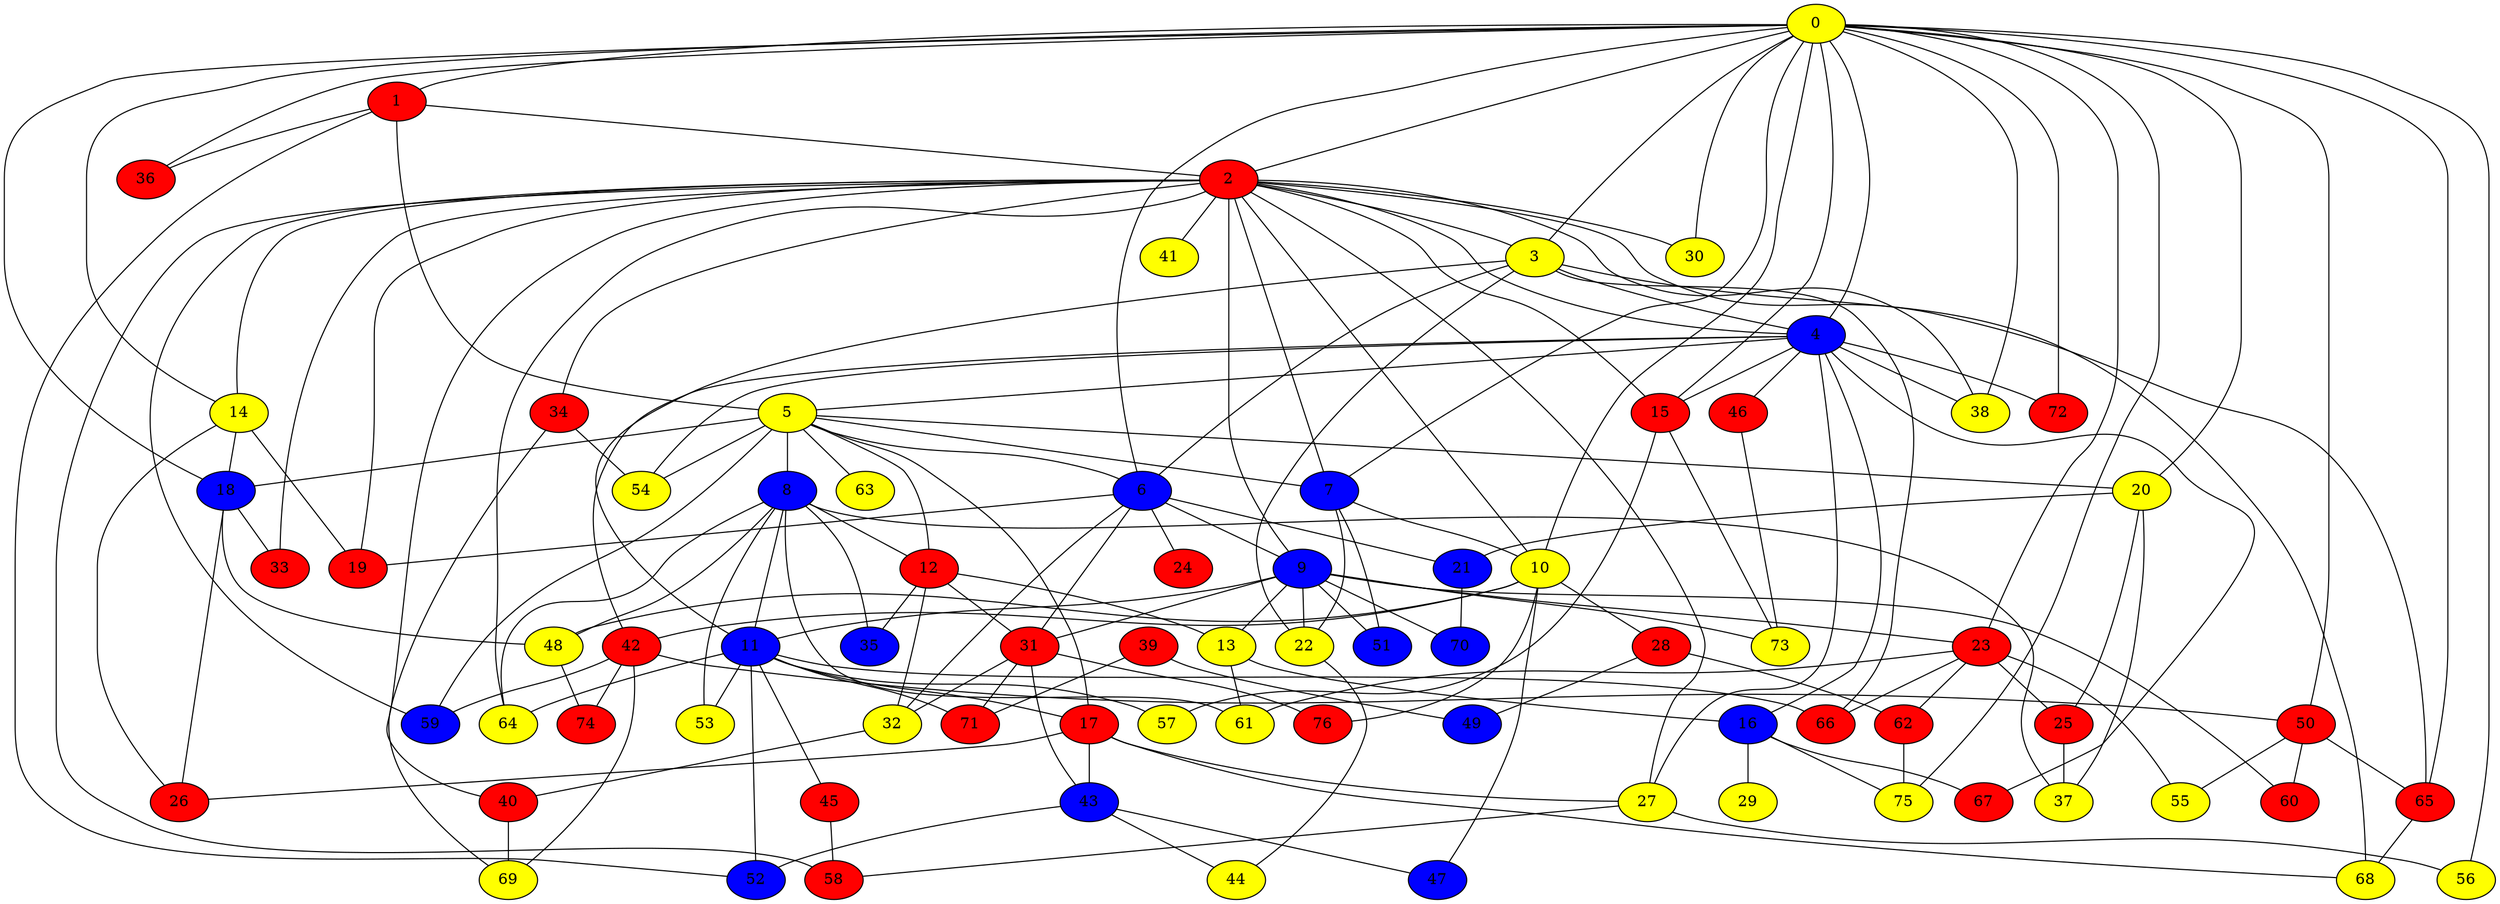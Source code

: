 graph {
0 [style = filled fillcolor = yellow];
1 [style = filled fillcolor = red];
2 [style = filled fillcolor = red];
3 [style = filled fillcolor = yellow];
4 [style = filled fillcolor = blue];
5 [style = filled fillcolor = yellow];
6 [style = filled fillcolor = blue];
7 [style = filled fillcolor = blue];
8 [style = filled fillcolor = blue];
9 [style = filled fillcolor = blue];
10 [style = filled fillcolor = yellow];
11 [style = filled fillcolor = blue];
12 [style = filled fillcolor = red];
13 [style = filled fillcolor = yellow];
14 [style = filled fillcolor = yellow];
15 [style = filled fillcolor = red];
16 [style = filled fillcolor = blue];
17 [style = filled fillcolor = red];
18 [style = filled fillcolor = blue];
19 [style = filled fillcolor = red];
20 [style = filled fillcolor = yellow];
21 [style = filled fillcolor = blue];
22 [style = filled fillcolor = yellow];
23 [style = filled fillcolor = red];
24 [style = filled fillcolor = red];
25 [style = filled fillcolor = red];
26 [style = filled fillcolor = red];
27 [style = filled fillcolor = yellow];
28 [style = filled fillcolor = red];
29 [style = filled fillcolor = yellow];
30 [style = filled fillcolor = yellow];
31 [style = filled fillcolor = red];
32 [style = filled fillcolor = yellow];
33 [style = filled fillcolor = red];
34 [style = filled fillcolor = red];
35 [style = filled fillcolor = blue];
36 [style = filled fillcolor = red];
37 [style = filled fillcolor = yellow];
38 [style = filled fillcolor = yellow];
39 [style = filled fillcolor = red];
40 [style = filled fillcolor = red];
41 [style = filled fillcolor = yellow];
42 [style = filled fillcolor = red];
43 [style = filled fillcolor = blue];
44 [style = filled fillcolor = yellow];
45 [style = filled fillcolor = red];
46 [style = filled fillcolor = red];
47 [style = filled fillcolor = blue];
48 [style = filled fillcolor = yellow];
49 [style = filled fillcolor = blue];
50 [style = filled fillcolor = red];
51 [style = filled fillcolor = blue];
52 [style = filled fillcolor = blue];
53 [style = filled fillcolor = yellow];
54 [style = filled fillcolor = yellow];
55 [style = filled fillcolor = yellow];
56 [style = filled fillcolor = yellow];
57 [style = filled fillcolor = yellow];
58 [style = filled fillcolor = red];
59 [style = filled fillcolor = blue];
60 [style = filled fillcolor = red];
61 [style = filled fillcolor = yellow];
62 [style = filled fillcolor = red];
63 [style = filled fillcolor = yellow];
64 [style = filled fillcolor = yellow];
65 [style = filled fillcolor = red];
66 [style = filled fillcolor = red];
67 [style = filled fillcolor = red];
68 [style = filled fillcolor = yellow];
69 [style = filled fillcolor = yellow];
70 [style = filled fillcolor = blue];
71 [style = filled fillcolor = red];
72 [style = filled fillcolor = red];
73 [style = filled fillcolor = yellow];
74 [style = filled fillcolor = red];
75 [style = filled fillcolor = yellow];
76 [style = filled fillcolor = red];
0 -- 4;
0 -- 3;
0 -- 2;
0 -- 1;
0 -- 6;
0 -- 7;
0 -- 10;
0 -- 14;
0 -- 15;
0 -- 18;
0 -- 20;
0 -- 23;
0 -- 30;
0 -- 36;
0 -- 38;
0 -- 50;
0 -- 56;
0 -- 65;
0 -- 72;
0 -- 75;
1 -- 2;
1 -- 5;
1 -- 36;
1 -- 52;
2 -- 3;
2 -- 4;
2 -- 7;
2 -- 9;
2 -- 10;
2 -- 14;
2 -- 15;
2 -- 19;
2 -- 27;
2 -- 30;
2 -- 33;
2 -- 34;
2 -- 38;
2 -- 40;
2 -- 41;
2 -- 58;
2 -- 59;
2 -- 64;
2 -- 65;
3 -- 4;
3 -- 6;
3 -- 11;
3 -- 22;
3 -- 66;
3 -- 68;
4 -- 5;
4 -- 15;
4 -- 16;
4 -- 27;
4 -- 38;
4 -- 42;
4 -- 46;
4 -- 54;
4 -- 67;
4 -- 72;
5 -- 6;
5 -- 7;
5 -- 8;
5 -- 12;
5 -- 17;
5 -- 18;
5 -- 20;
5 -- 54;
5 -- 59;
5 -- 63;
6 -- 9;
6 -- 19;
6 -- 21;
6 -- 24;
6 -- 31;
6 -- 32;
7 -- 10;
7 -- 22;
7 -- 51;
8 -- 11;
8 -- 12;
8 -- 35;
8 -- 37;
8 -- 48;
8 -- 53;
8 -- 61;
8 -- 64;
9 -- 11;
9 -- 13;
9 -- 22;
9 -- 23;
9 -- 31;
9 -- 51;
9 -- 60;
9 -- 70;
9 -- 73;
10 -- 28;
10 -- 42;
10 -- 47;
10 -- 48;
10 -- 76;
11 -- 17;
11 -- 45;
11 -- 52;
11 -- 53;
11 -- 57;
11 -- 64;
11 -- 66;
11 -- 71;
12 -- 13;
12 -- 31;
12 -- 32;
12 -- 35;
13 -- 16;
13 -- 61;
14 -- 18;
14 -- 19;
14 -- 26;
15 -- 57;
15 -- 73;
16 -- 29;
16 -- 67;
16 -- 75;
17 -- 26;
17 -- 27;
17 -- 43;
17 -- 68;
18 -- 26;
18 -- 33;
18 -- 48;
20 -- 21;
20 -- 25;
20 -- 37;
21 -- 70;
22 -- 44;
23 -- 25;
23 -- 55;
23 -- 61;
23 -- 62;
23 -- 66;
25 -- 37;
27 -- 56;
27 -- 58;
28 -- 49;
28 -- 62;
31 -- 32;
31 -- 43;
31 -- 71;
31 -- 76;
32 -- 40;
34 -- 54;
34 -- 69;
39 -- 49;
39 -- 71;
40 -- 69;
42 -- 50;
42 -- 59;
42 -- 69;
42 -- 74;
43 -- 44;
43 -- 47;
43 -- 52;
45 -- 58;
46 -- 73;
48 -- 74;
50 -- 55;
50 -- 60;
50 -- 65;
62 -- 75;
65 -- 68;
}
